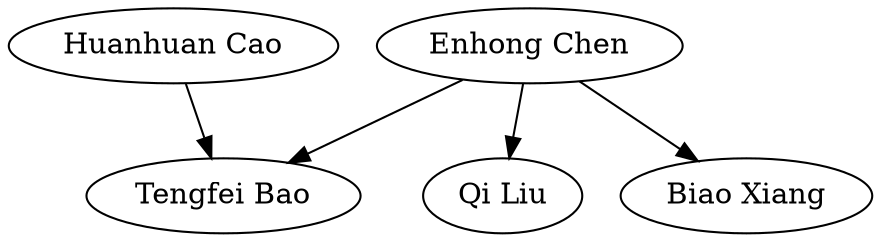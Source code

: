 strict digraph G{
"Enhong Chen" -> "Tengfei Bao"
"Huanhuan Cao" -> "Tengfei Bao"
"Enhong Chen" -> "Qi Liu"
"Enhong Chen" -> "Biao Xiang"
}